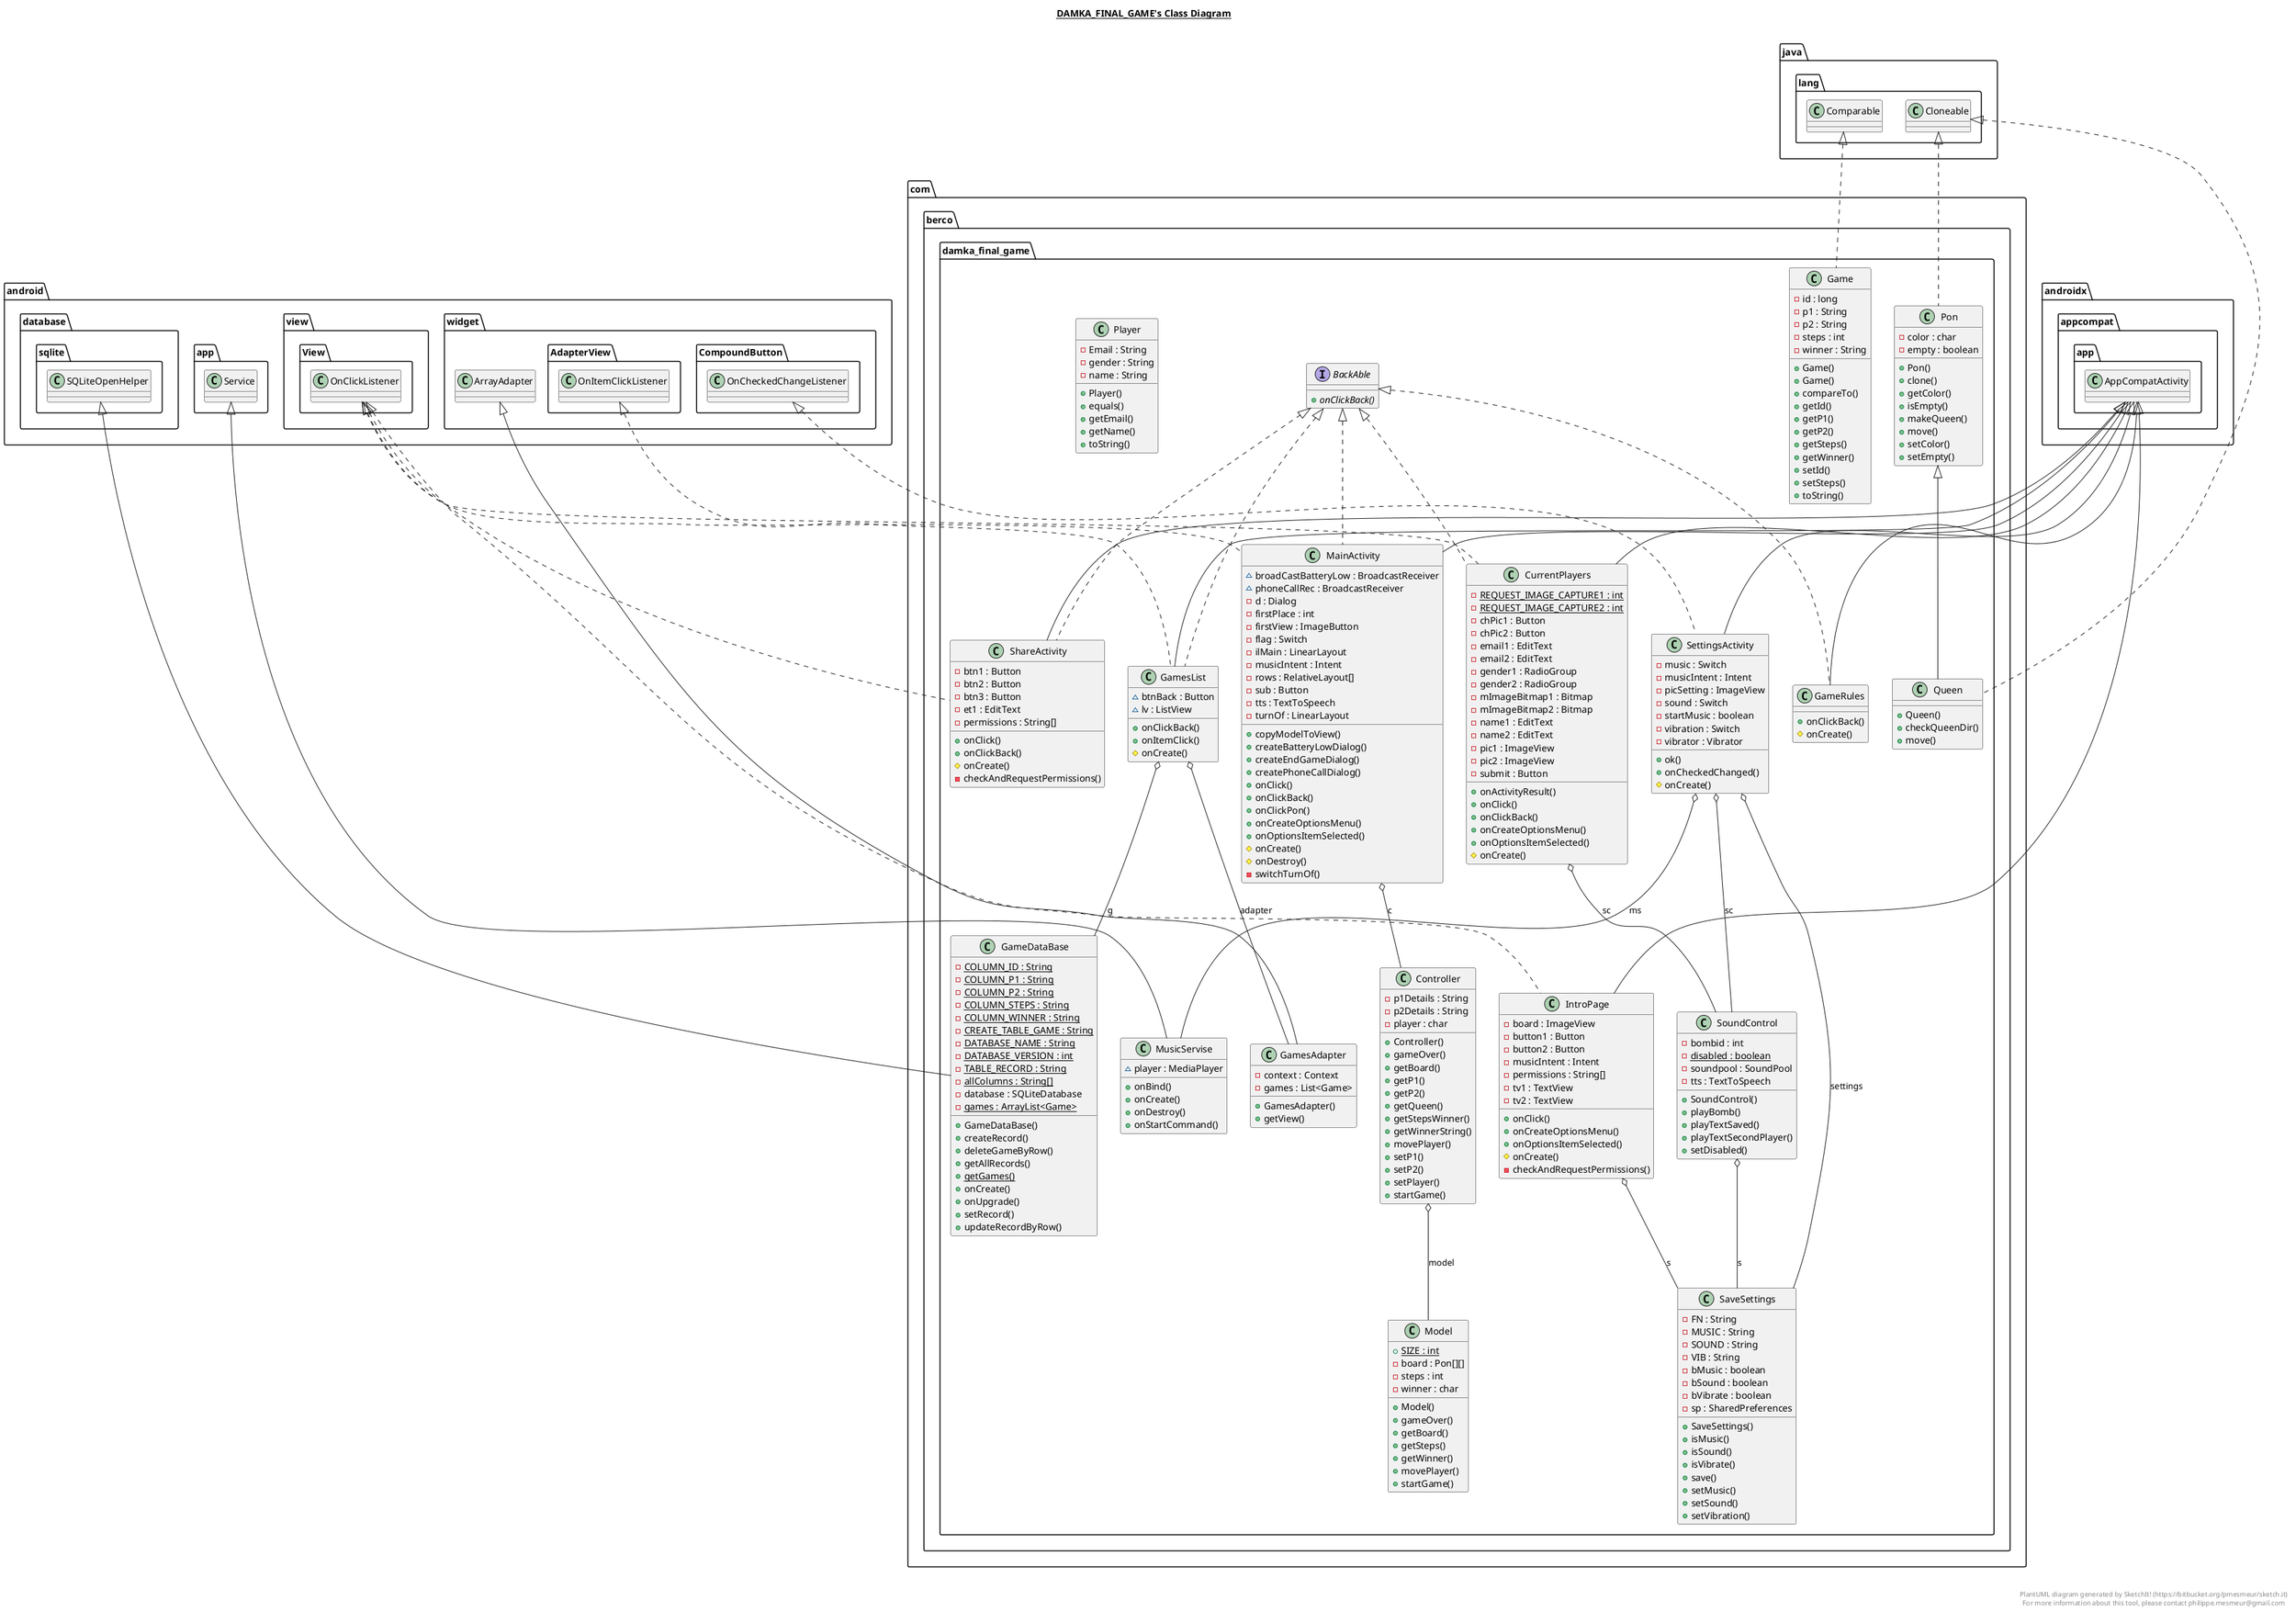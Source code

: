 @startuml

title __DAMKA_FINAL_GAME's Class Diagram__\n

  namespace com.berco.damka_final_game {
    interface com.berco.damka_final_game.BackAble {
        {abstract} + onClickBack()
    }
  }
  

  namespace com.berco.damka_final_game {
    class com.berco.damka_final_game.Controller {
        - p1Details : String
        - p2Details : String
        - player : char
        + Controller()
        + gameOver()
        + getBoard()
        + getP1()
        + getP2()
        + getQueen()
        + getStepsWinner()
        + getWinnerString()
        + movePlayer()
        + setP1()
        + setP2()
        + setPlayer()
        + startGame()
    }
  }
  

  namespace com.berco.damka_final_game {
    class com.berco.damka_final_game.CurrentPlayers {
        {static} - REQUEST_IMAGE_CAPTURE1 : int
        {static} - REQUEST_IMAGE_CAPTURE2 : int
        - chPic1 : Button
        - chPic2 : Button
        - email1 : EditText
        - email2 : EditText
        - gender1 : RadioGroup
        - gender2 : RadioGroup
        - mImageBitmap1 : Bitmap
        - mImageBitmap2 : Bitmap
        - name1 : EditText
        - name2 : EditText
        - pic1 : ImageView
        - pic2 : ImageView
        - submit : Button
        + onActivityResult()
        + onClick()
        + onClickBack()
        + onCreateOptionsMenu()
        + onOptionsItemSelected()
        # onCreate()
    }
  }
  

  namespace com.berco.damka_final_game {
    class com.berco.damka_final_game.Game {
        - id : long
        - p1 : String
        - p2 : String
        - steps : int
        - winner : String
        + Game()
        + Game()
        + compareTo()
        + getId()
        + getP1()
        + getP2()
        + getSteps()
        + getWinner()
        + setId()
        + setSteps()
        + toString()
    }
  }
  

  namespace com.berco.damka_final_game {
    class com.berco.damka_final_game.GameDataBase {
        {static} - COLUMN_ID : String
        {static} - COLUMN_P1 : String
        {static} - COLUMN_P2 : String
        {static} - COLUMN_STEPS : String
        {static} - COLUMN_WINNER : String
        {static} - CREATE_TABLE_GAME : String
        {static} - DATABASE_NAME : String
        {static} - DATABASE_VERSION : int
        {static} - TABLE_RECORD : String
        {static} - allColumns : String[]
        - database : SQLiteDatabase
        {static} - games : ArrayList<Game>
        + GameDataBase()
        + createRecord()
        + deleteGameByRow()
        + getAllRecords()
        {static} + getGames()
        + onCreate()
        + onUpgrade()
        + setRecord()
        + updateRecordByRow()
    }
  }
  

  namespace com.berco.damka_final_game {
    class com.berco.damka_final_game.GameRules {
        + onClickBack()
        # onCreate()
    }
  }
  

  namespace com.berco.damka_final_game {
    class com.berco.damka_final_game.GamesAdapter {
        - context : Context
        - games : List<Game>
        + GamesAdapter()
        + getView()
    }
  }
  

  namespace com.berco.damka_final_game {
    class com.berco.damka_final_game.GamesList {
        ~ btnBack : Button
        ~ lv : ListView
        + onClickBack()
        + onItemClick()
        # onCreate()
    }
  }
  

  namespace com.berco.damka_final_game {
    class com.berco.damka_final_game.IntroPage {
        - board : ImageView
        - button1 : Button
        - button2 : Button
        - musicIntent : Intent
        - permissions : String[]
        - tv1 : TextView
        - tv2 : TextView
        + onClick()
        + onCreateOptionsMenu()
        + onOptionsItemSelected()
        # onCreate()
        - checkAndRequestPermissions()
    }
  }
  

  namespace com.berco.damka_final_game {
    class com.berco.damka_final_game.MainActivity {
        ~ broadCastBatteryLow : BroadcastReceiver
        ~ phoneCallRec : BroadcastReceiver
        - d : Dialog
        - firstPlace : int
        - firstView : ImageButton
        - flag : Switch
        - ilMain : LinearLayout
        - musicIntent : Intent
        - rows : RelativeLayout[]
        - sub : Button
        - tts : TextToSpeech
        - turnOf : LinearLayout
        + copyModelToView()
        + createBatteryLowDialog()
        + createEndGameDialog()
        + createPhoneCallDialog()
        + onClick()
        + onClickBack()
        + onClickPon()
        + onCreateOptionsMenu()
        + onOptionsItemSelected()
        # onCreate()
        # onDestroy()
        - switchTurnOf()
    }
  }
  

  namespace com.berco.damka_final_game {
    class com.berco.damka_final_game.Model {
        {static} + SIZE : int
        - board : Pon[][]
        - steps : int
        - winner : char
        + Model()
        + gameOver()
        + getBoard()
        + getSteps()
        + getWinner()
        + movePlayer()
        + startGame()
    }
  }
  

  namespace com.berco.damka_final_game {
    class com.berco.damka_final_game.MusicServise {
        ~ player : MediaPlayer
        + onBind()
        + onCreate()
        + onDestroy()
        + onStartCommand()
    }
  }
  

  namespace com.berco.damka_final_game {
    class com.berco.damka_final_game.Player {
        - Email : String
        - gender : String
        - name : String
        + Player()
        + equals()
        + getEmail()
        + getName()
        + toString()
    }
  }
  

  namespace com.berco.damka_final_game {
    class com.berco.damka_final_game.Pon {
        - color : char
        - empty : boolean
        + Pon()
        + clone()
        + getColor()
        + isEmpty()
        + makeQueen()
        + move()
        + setColor()
        + setEmpty()
    }
  }
  

  namespace com.berco.damka_final_game {
    class com.berco.damka_final_game.Queen {
        + Queen()
        + checkQueenDir()
        + move()
    }
  }
  

  namespace com.berco.damka_final_game {
    class com.berco.damka_final_game.SaveSettings {
        - FN : String
        - MUSIC : String
        - SOUND : String
        - VIB : String
        - bMusic : boolean
        - bSound : boolean
        - bVibrate : boolean
        - sp : SharedPreferences
        + SaveSettings()
        + isMusic()
        + isSound()
        + isVibrate()
        + save()
        + setMusic()
        + setSound()
        + setVibration()
    }
  }
  

  namespace com.berco.damka_final_game {
    class com.berco.damka_final_game.SettingsActivity {
        - music : Switch
        - musicIntent : Intent
        - picSetting : ImageView
        - sound : Switch
        - startMusic : boolean
        - vibration : Switch
        - vibrator : Vibrator
        + ok()
        + onCheckedChanged()
        # onCreate()
    }
  }
  

  namespace com.berco.damka_final_game {
    class com.berco.damka_final_game.ShareActivity {
        - btn1 : Button
        - btn2 : Button
        - btn3 : Button
        - et1 : EditText
        - permissions : String[]
        + onClick()
        + onClickBack()
        # onCreate()
        - checkAndRequestPermissions()
    }
  }
  

  namespace com.berco.damka_final_game {
    class com.berco.damka_final_game.SoundControl {
        - bombid : int
        {static} - disabled : boolean
        - soundpool : SoundPool
        - tts : TextToSpeech
        + SoundControl()
        + playBomb()
        + playTextSaved()
        + playTextSecondPlayer()
        + setDisabled()
    }
  }
  

  com.berco.damka_final_game.Controller o-- com.berco.damka_final_game.Model : model
  com.berco.damka_final_game.CurrentPlayers .up.|> android.view.View.OnClickListener
  com.berco.damka_final_game.CurrentPlayers .up.|> com.berco.damka_final_game.BackAble
  com.berco.damka_final_game.CurrentPlayers -up-|> androidx.appcompat.app.AppCompatActivity
  com.berco.damka_final_game.CurrentPlayers o-- com.berco.damka_final_game.SoundControl : sc
  com.berco.damka_final_game.Game .up.|> java.lang.Comparable
  com.berco.damka_final_game.GameDataBase -up-|> android.database.sqlite.SQLiteOpenHelper
  com.berco.damka_final_game.GameRules .up.|> com.berco.damka_final_game.BackAble
  com.berco.damka_final_game.GameRules -up-|> androidx.appcompat.app.AppCompatActivity
  com.berco.damka_final_game.GamesAdapter -up-|> android.widget.ArrayAdapter
  com.berco.damka_final_game.GamesList .up.|> android.widget.AdapterView.OnItemClickListener
  com.berco.damka_final_game.GamesList .up.|> com.berco.damka_final_game.BackAble
  com.berco.damka_final_game.GamesList -up-|> androidx.appcompat.app.AppCompatActivity
  com.berco.damka_final_game.GamesList o-- com.berco.damka_final_game.GamesAdapter : adapter
  com.berco.damka_final_game.GamesList o-- com.berco.damka_final_game.GameDataBase : g
  com.berco.damka_final_game.IntroPage .up.|> android.view.View.OnClickListener
  com.berco.damka_final_game.IntroPage -up-|> androidx.appcompat.app.AppCompatActivity
  com.berco.damka_final_game.IntroPage o-- com.berco.damka_final_game.SaveSettings : s
  com.berco.damka_final_game.MainActivity .up.|> android.view.View.OnClickListener
  com.berco.damka_final_game.MainActivity .up.|> com.berco.damka_final_game.BackAble
  com.berco.damka_final_game.MainActivity -up-|> androidx.appcompat.app.AppCompatActivity
  com.berco.damka_final_game.MainActivity o-- com.berco.damka_final_game.Controller : c
  com.berco.damka_final_game.MusicServise -up-|> android.app.Service
  com.berco.damka_final_game.Pon .up.|> java.lang.Cloneable
  com.berco.damka_final_game.Queen .up.|> java.lang.Cloneable
  com.berco.damka_final_game.Queen -up-|> com.berco.damka_final_game.Pon
  com.berco.damka_final_game.SettingsActivity .up.|> android.widget.CompoundButton.OnCheckedChangeListener
  com.berco.damka_final_game.SettingsActivity -up-|> androidx.appcompat.app.AppCompatActivity
  com.berco.damka_final_game.SettingsActivity o-- com.berco.damka_final_game.MusicServise : ms
  com.berco.damka_final_game.SettingsActivity o-- com.berco.damka_final_game.SoundControl : sc
  com.berco.damka_final_game.SettingsActivity o-- com.berco.damka_final_game.SaveSettings : settings
  com.berco.damka_final_game.ShareActivity .up.|> android.view.View.OnClickListener
  com.berco.damka_final_game.ShareActivity .up.|> com.berco.damka_final_game.BackAble
  com.berco.damka_final_game.ShareActivity -up-|> androidx.appcompat.app.AppCompatActivity
  com.berco.damka_final_game.SoundControl o-- com.berco.damka_final_game.SaveSettings : s


right footer


PlantUML diagram generated by SketchIt! (https://bitbucket.org/pmesmeur/sketch.it)
For more information about this tool, please contact philippe.mesmeur@gmail.com
endfooter

@enduml
